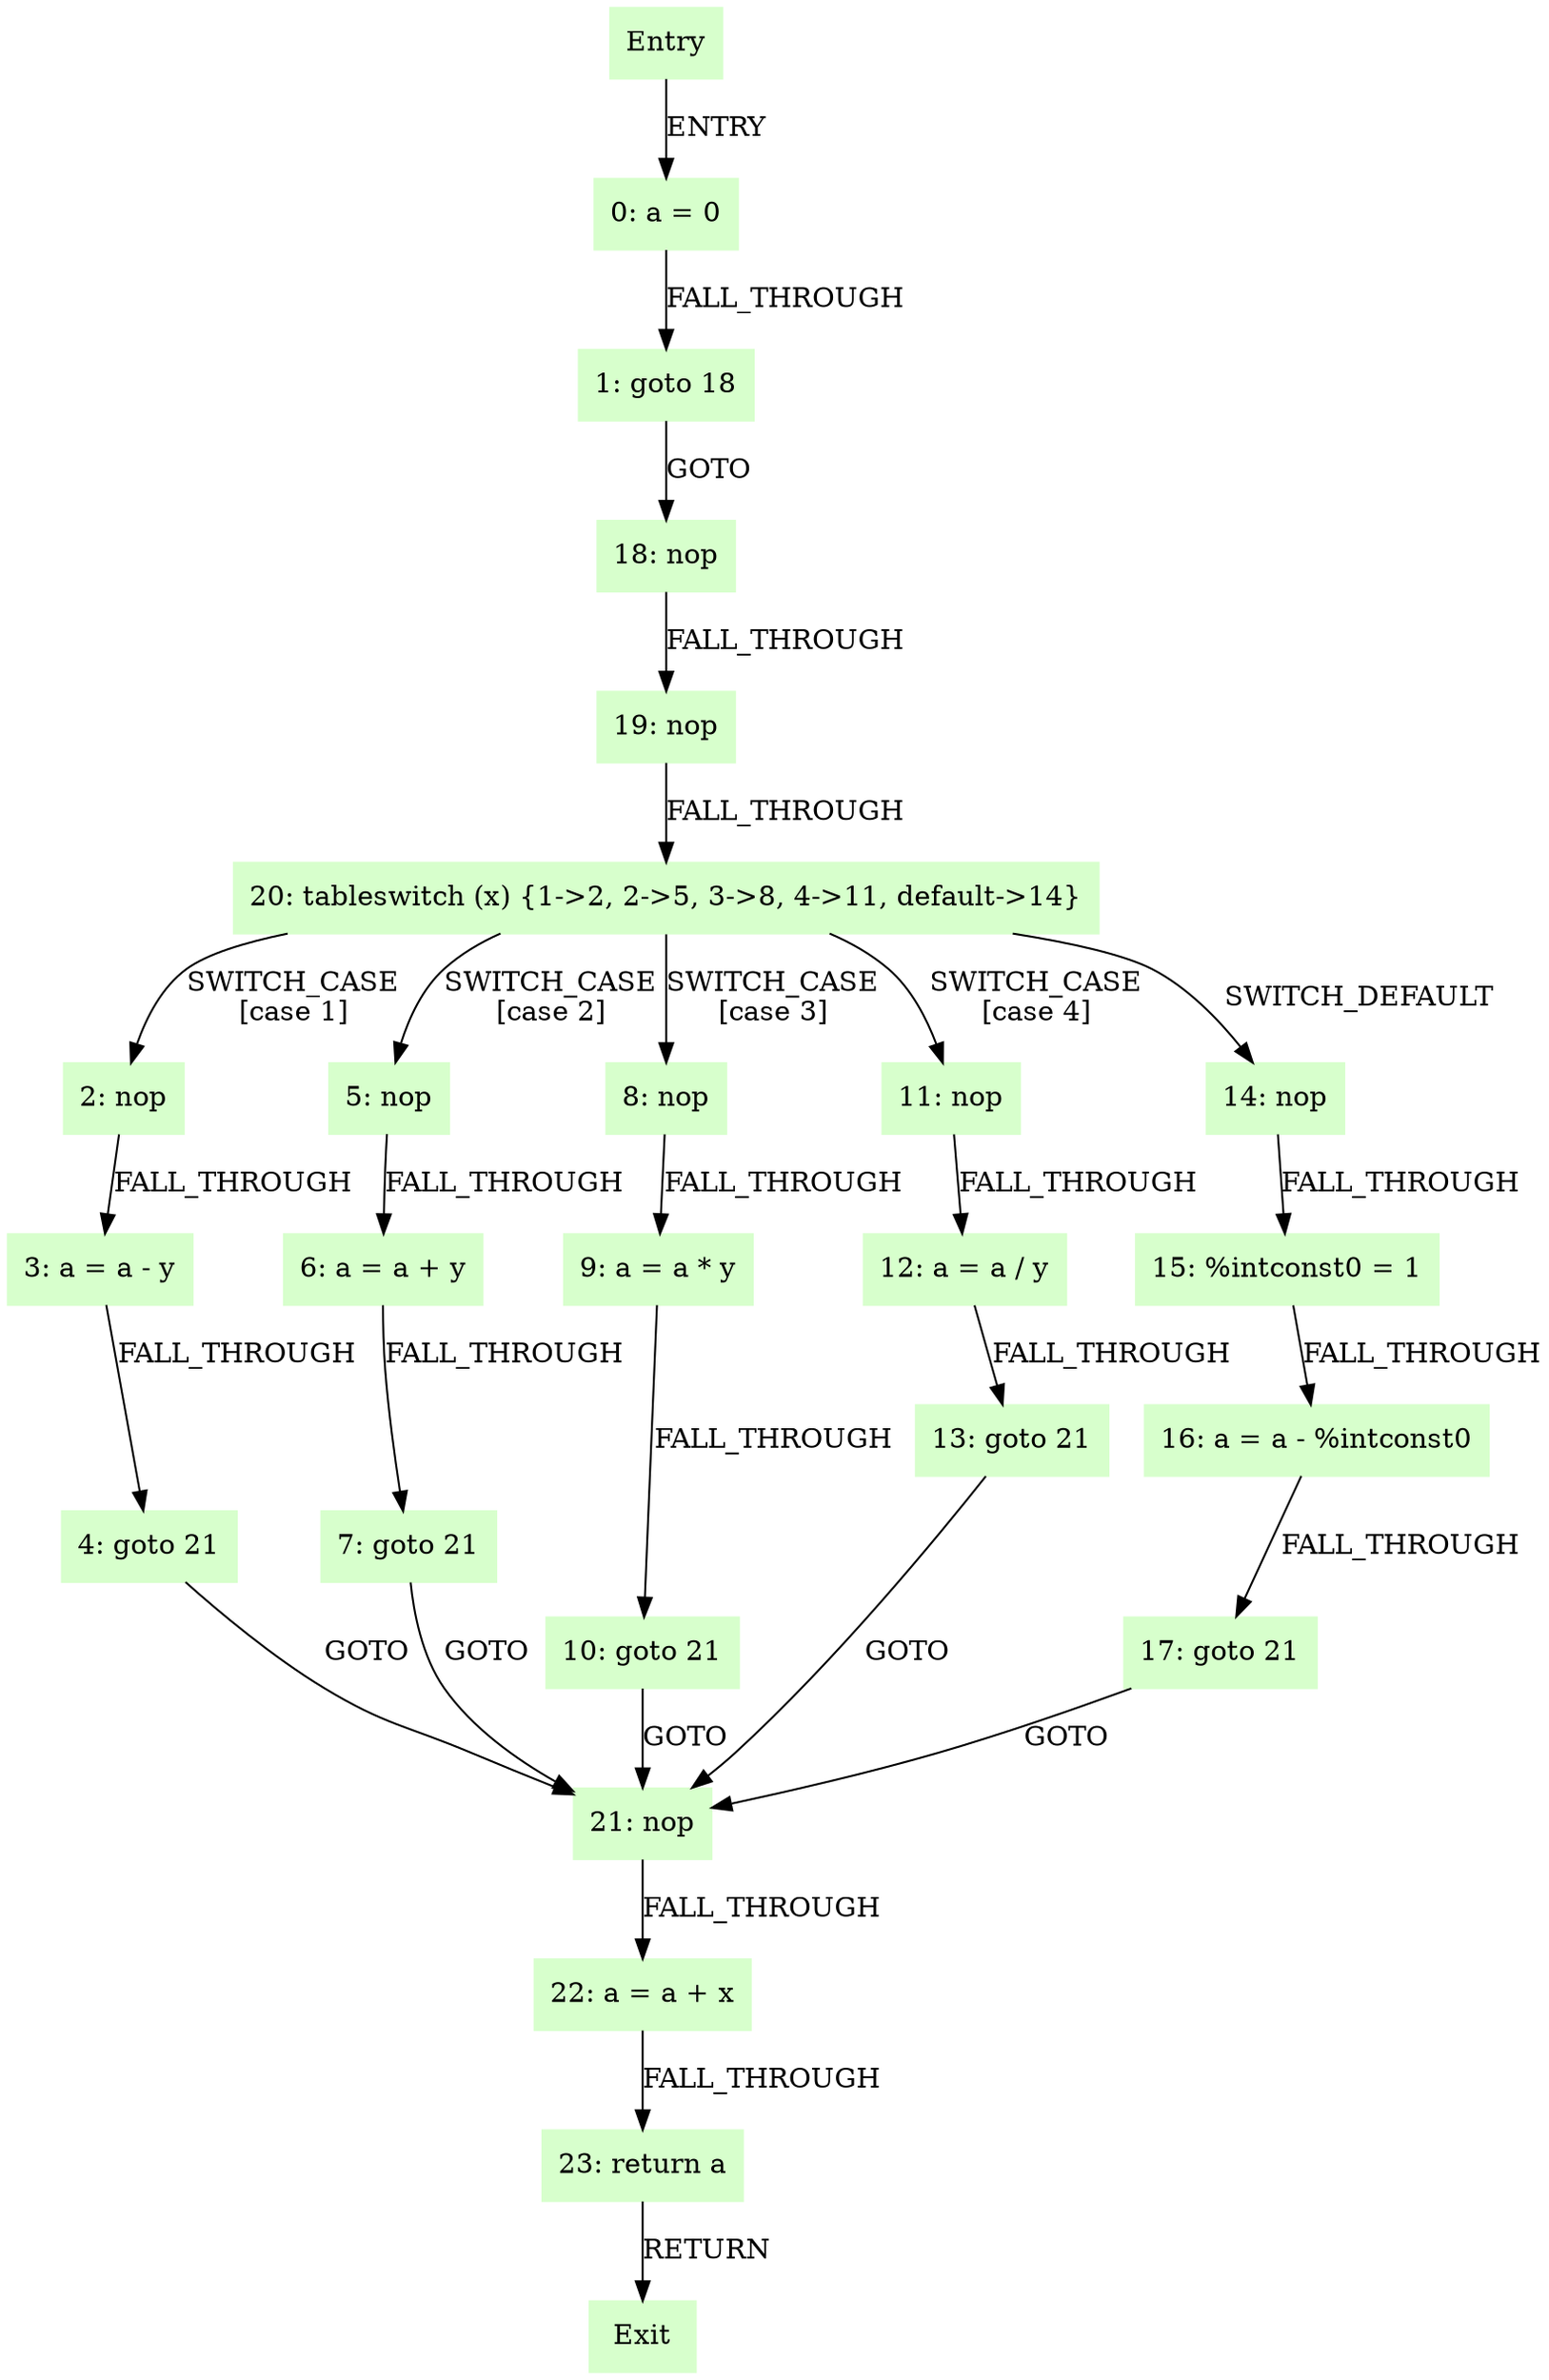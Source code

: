digraph G {
  node [shape=box,style=filled,color=".3 .2 1.0"];
  "Entry";
  "0: a = 0";
  "1: goto 18";
  "2: nop";
  "3: a = a - y";
  "4: goto 21";
  "5: nop";
  "6: a = a + y";
  "7: goto 21";
  "8: nop";
  "9: a = a * y";
  "10: goto 21";
  "11: nop";
  "12: a = a / y";
  "13: goto 21";
  "14: nop";
  "15: %intconst0 = 1";
  "16: a = a - %intconst0";
  "17: goto 21";
  "18: nop";
  "19: nop";
  "20: tableswitch (x) {1->2, 2->5, 3->8, 4->11, default->14}";
  "21: nop";
  "22: a = a + x";
  "23: return a";
  "Exit";
  "Entry" -> "0: a = 0" [label="ENTRY"];
  "0: a = 0" -> "1: goto 18" [label="FALL_THROUGH"];
  "1: goto 18" -> "18: nop" [label="GOTO"];
  "2: nop" -> "3: a = a - y" [label="FALL_THROUGH"];
  "3: a = a - y" -> "4: goto 21" [label="FALL_THROUGH"];
  "4: goto 21" -> "21: nop" [label="GOTO"];
  "5: nop" -> "6: a = a + y" [label="FALL_THROUGH"];
  "6: a = a + y" -> "7: goto 21" [label="FALL_THROUGH"];
  "7: goto 21" -> "21: nop" [label="GOTO"];
  "8: nop" -> "9: a = a * y" [label="FALL_THROUGH"];
  "9: a = a * y" -> "10: goto 21" [label="FALL_THROUGH"];
  "10: goto 21" -> "21: nop" [label="GOTO"];
  "11: nop" -> "12: a = a / y" [label="FALL_THROUGH"];
  "12: a = a / y" -> "13: goto 21" [label="FALL_THROUGH"];
  "13: goto 21" -> "21: nop" [label="GOTO"];
  "14: nop" -> "15: %intconst0 = 1" [label="FALL_THROUGH"];
  "15: %intconst0 = 1" -> "16: a = a - %intconst0" [label="FALL_THROUGH"];
  "16: a = a - %intconst0" -> "17: goto 21" [label="FALL_THROUGH"];
  "17: goto 21" -> "21: nop" [label="GOTO"];
  "18: nop" -> "19: nop" [label="FALL_THROUGH"];
  "19: nop" -> "20: tableswitch (x) {1->2, 2->5, 3->8, 4->11, default->14}" [label="FALL_THROUGH"];
  "20: tableswitch (x) {1->2, 2->5, 3->8, 4->11, default->14}" -> "2: nop" [label="SWITCH_CASE
[case 1]"];
  "20: tableswitch (x) {1->2, 2->5, 3->8, 4->11, default->14}" -> "5: nop" [label="SWITCH_CASE
[case 2]"];
  "20: tableswitch (x) {1->2, 2->5, 3->8, 4->11, default->14}" -> "8: nop" [label="SWITCH_CASE
[case 3]"];
  "20: tableswitch (x) {1->2, 2->5, 3->8, 4->11, default->14}" -> "11: nop" [label="SWITCH_CASE
[case 4]"];
  "20: tableswitch (x) {1->2, 2->5, 3->8, 4->11, default->14}" -> "14: nop" [label="SWITCH_DEFAULT"];
  "21: nop" -> "22: a = a + x" [label="FALL_THROUGH"];
  "22: a = a + x" -> "23: return a" [label="FALL_THROUGH"];
  "23: return a" -> "Exit" [label="RETURN"];
}
